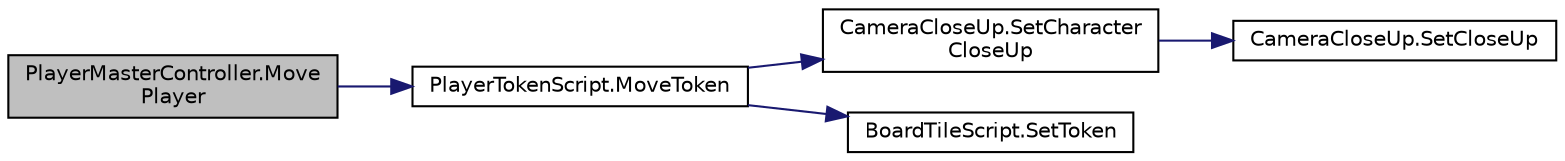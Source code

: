 digraph "PlayerMasterController.MovePlayer"
{
 // LATEX_PDF_SIZE
  edge [fontname="Helvetica",fontsize="10",labelfontname="Helvetica",labelfontsize="10"];
  node [fontname="Helvetica",fontsize="10",shape=record];
  rankdir="LR";
  Node1 [label="PlayerMasterController.Move\lPlayer",height=0.2,width=0.4,color="black", fillcolor="grey75", style="filled", fontcolor="black",tooltip="moving the player to a certain position instead of tile"];
  Node1 -> Node2 [color="midnightblue",fontsize="10",style="solid",fontname="Helvetica"];
  Node2 [label="PlayerTokenScript.MoveToken",height=0.2,width=0.4,color="black", fillcolor="white", style="filled",URL="$class_player_token_script.html#af62557bd1edf071efadf23c84f0db1ad",tooltip=" "];
  Node2 -> Node3 [color="midnightblue",fontsize="10",style="solid",fontname="Helvetica"];
  Node3 [label="CameraCloseUp.SetCharacter\lCloseUp",height=0.2,width=0.4,color="black", fillcolor="white", style="filled",URL="$class_camera_close_up.html#aee634e08987ea079413fd67b737b2c5d",tooltip=" "];
  Node3 -> Node4 [color="midnightblue",fontsize="10",style="solid",fontname="Helvetica"];
  Node4 [label="CameraCloseUp.SetCloseUp",height=0.2,width=0.4,color="black", fillcolor="white", style="filled",URL="$class_camera_close_up.html#a1d70afa00d6f67abee342c029af88fcf",tooltip=" "];
  Node2 -> Node5 [color="midnightblue",fontsize="10",style="solid",fontname="Helvetica"];
  Node5 [label="BoardTileScript.SetToken",height=0.2,width=0.4,color="black", fillcolor="white", style="filled",URL="$class_board_tile_script.html#a6257d1f00b3732f6d61a4d98b445890c",tooltip="setting the player token that is currently on this tile"];
}
